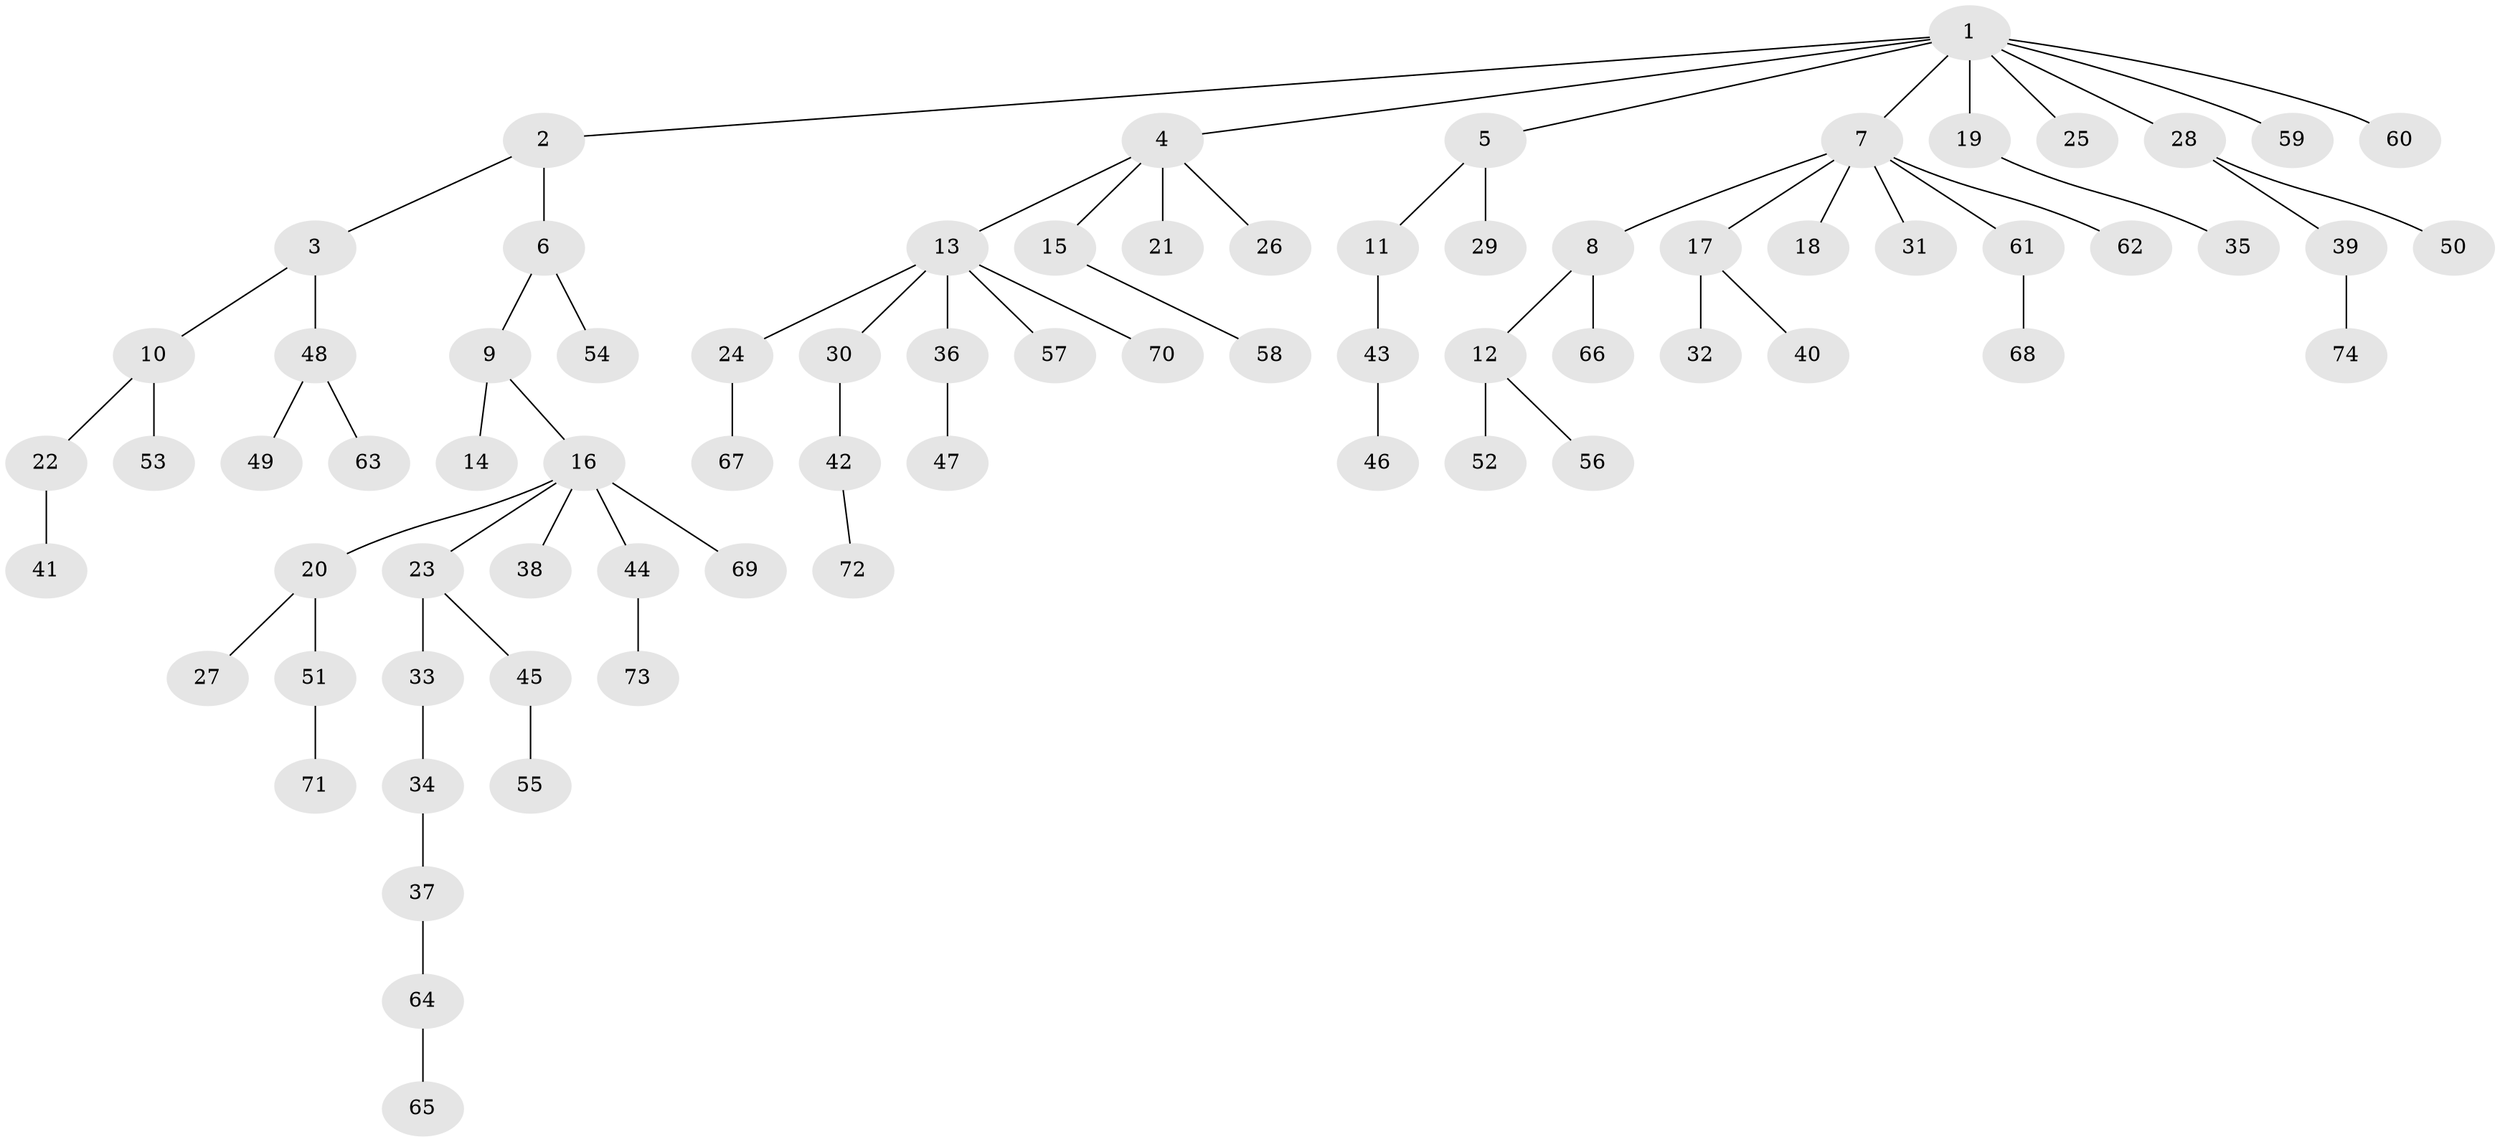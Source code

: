 // Generated by graph-tools (version 1.1) at 2025/50/03/09/25 03:50:23]
// undirected, 74 vertices, 73 edges
graph export_dot {
graph [start="1"]
  node [color=gray90,style=filled];
  1;
  2;
  3;
  4;
  5;
  6;
  7;
  8;
  9;
  10;
  11;
  12;
  13;
  14;
  15;
  16;
  17;
  18;
  19;
  20;
  21;
  22;
  23;
  24;
  25;
  26;
  27;
  28;
  29;
  30;
  31;
  32;
  33;
  34;
  35;
  36;
  37;
  38;
  39;
  40;
  41;
  42;
  43;
  44;
  45;
  46;
  47;
  48;
  49;
  50;
  51;
  52;
  53;
  54;
  55;
  56;
  57;
  58;
  59;
  60;
  61;
  62;
  63;
  64;
  65;
  66;
  67;
  68;
  69;
  70;
  71;
  72;
  73;
  74;
  1 -- 2;
  1 -- 4;
  1 -- 5;
  1 -- 7;
  1 -- 19;
  1 -- 25;
  1 -- 28;
  1 -- 59;
  1 -- 60;
  2 -- 3;
  2 -- 6;
  3 -- 10;
  3 -- 48;
  4 -- 13;
  4 -- 15;
  4 -- 21;
  4 -- 26;
  5 -- 11;
  5 -- 29;
  6 -- 9;
  6 -- 54;
  7 -- 8;
  7 -- 17;
  7 -- 18;
  7 -- 31;
  7 -- 61;
  7 -- 62;
  8 -- 12;
  8 -- 66;
  9 -- 14;
  9 -- 16;
  10 -- 22;
  10 -- 53;
  11 -- 43;
  12 -- 52;
  12 -- 56;
  13 -- 24;
  13 -- 30;
  13 -- 36;
  13 -- 57;
  13 -- 70;
  15 -- 58;
  16 -- 20;
  16 -- 23;
  16 -- 38;
  16 -- 44;
  16 -- 69;
  17 -- 32;
  17 -- 40;
  19 -- 35;
  20 -- 27;
  20 -- 51;
  22 -- 41;
  23 -- 33;
  23 -- 45;
  24 -- 67;
  28 -- 39;
  28 -- 50;
  30 -- 42;
  33 -- 34;
  34 -- 37;
  36 -- 47;
  37 -- 64;
  39 -- 74;
  42 -- 72;
  43 -- 46;
  44 -- 73;
  45 -- 55;
  48 -- 49;
  48 -- 63;
  51 -- 71;
  61 -- 68;
  64 -- 65;
}
